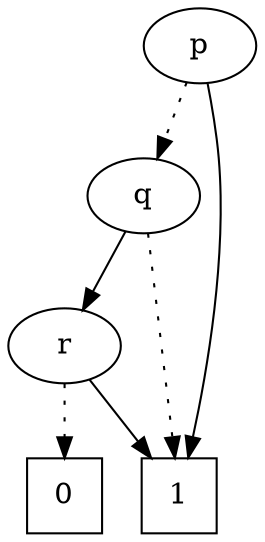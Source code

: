 digraph zdd{
    q2 [label=q]
    r3 [label=r]
    0 [shape=square]
    1 [shape=square]

    p -> 1
    p -> q2 [style=dotted]
    q2 -> r3
    q2 -> 1 [style=dotted]
    r3 -> 1
    r3 -> 0 [style=dotted]

}
